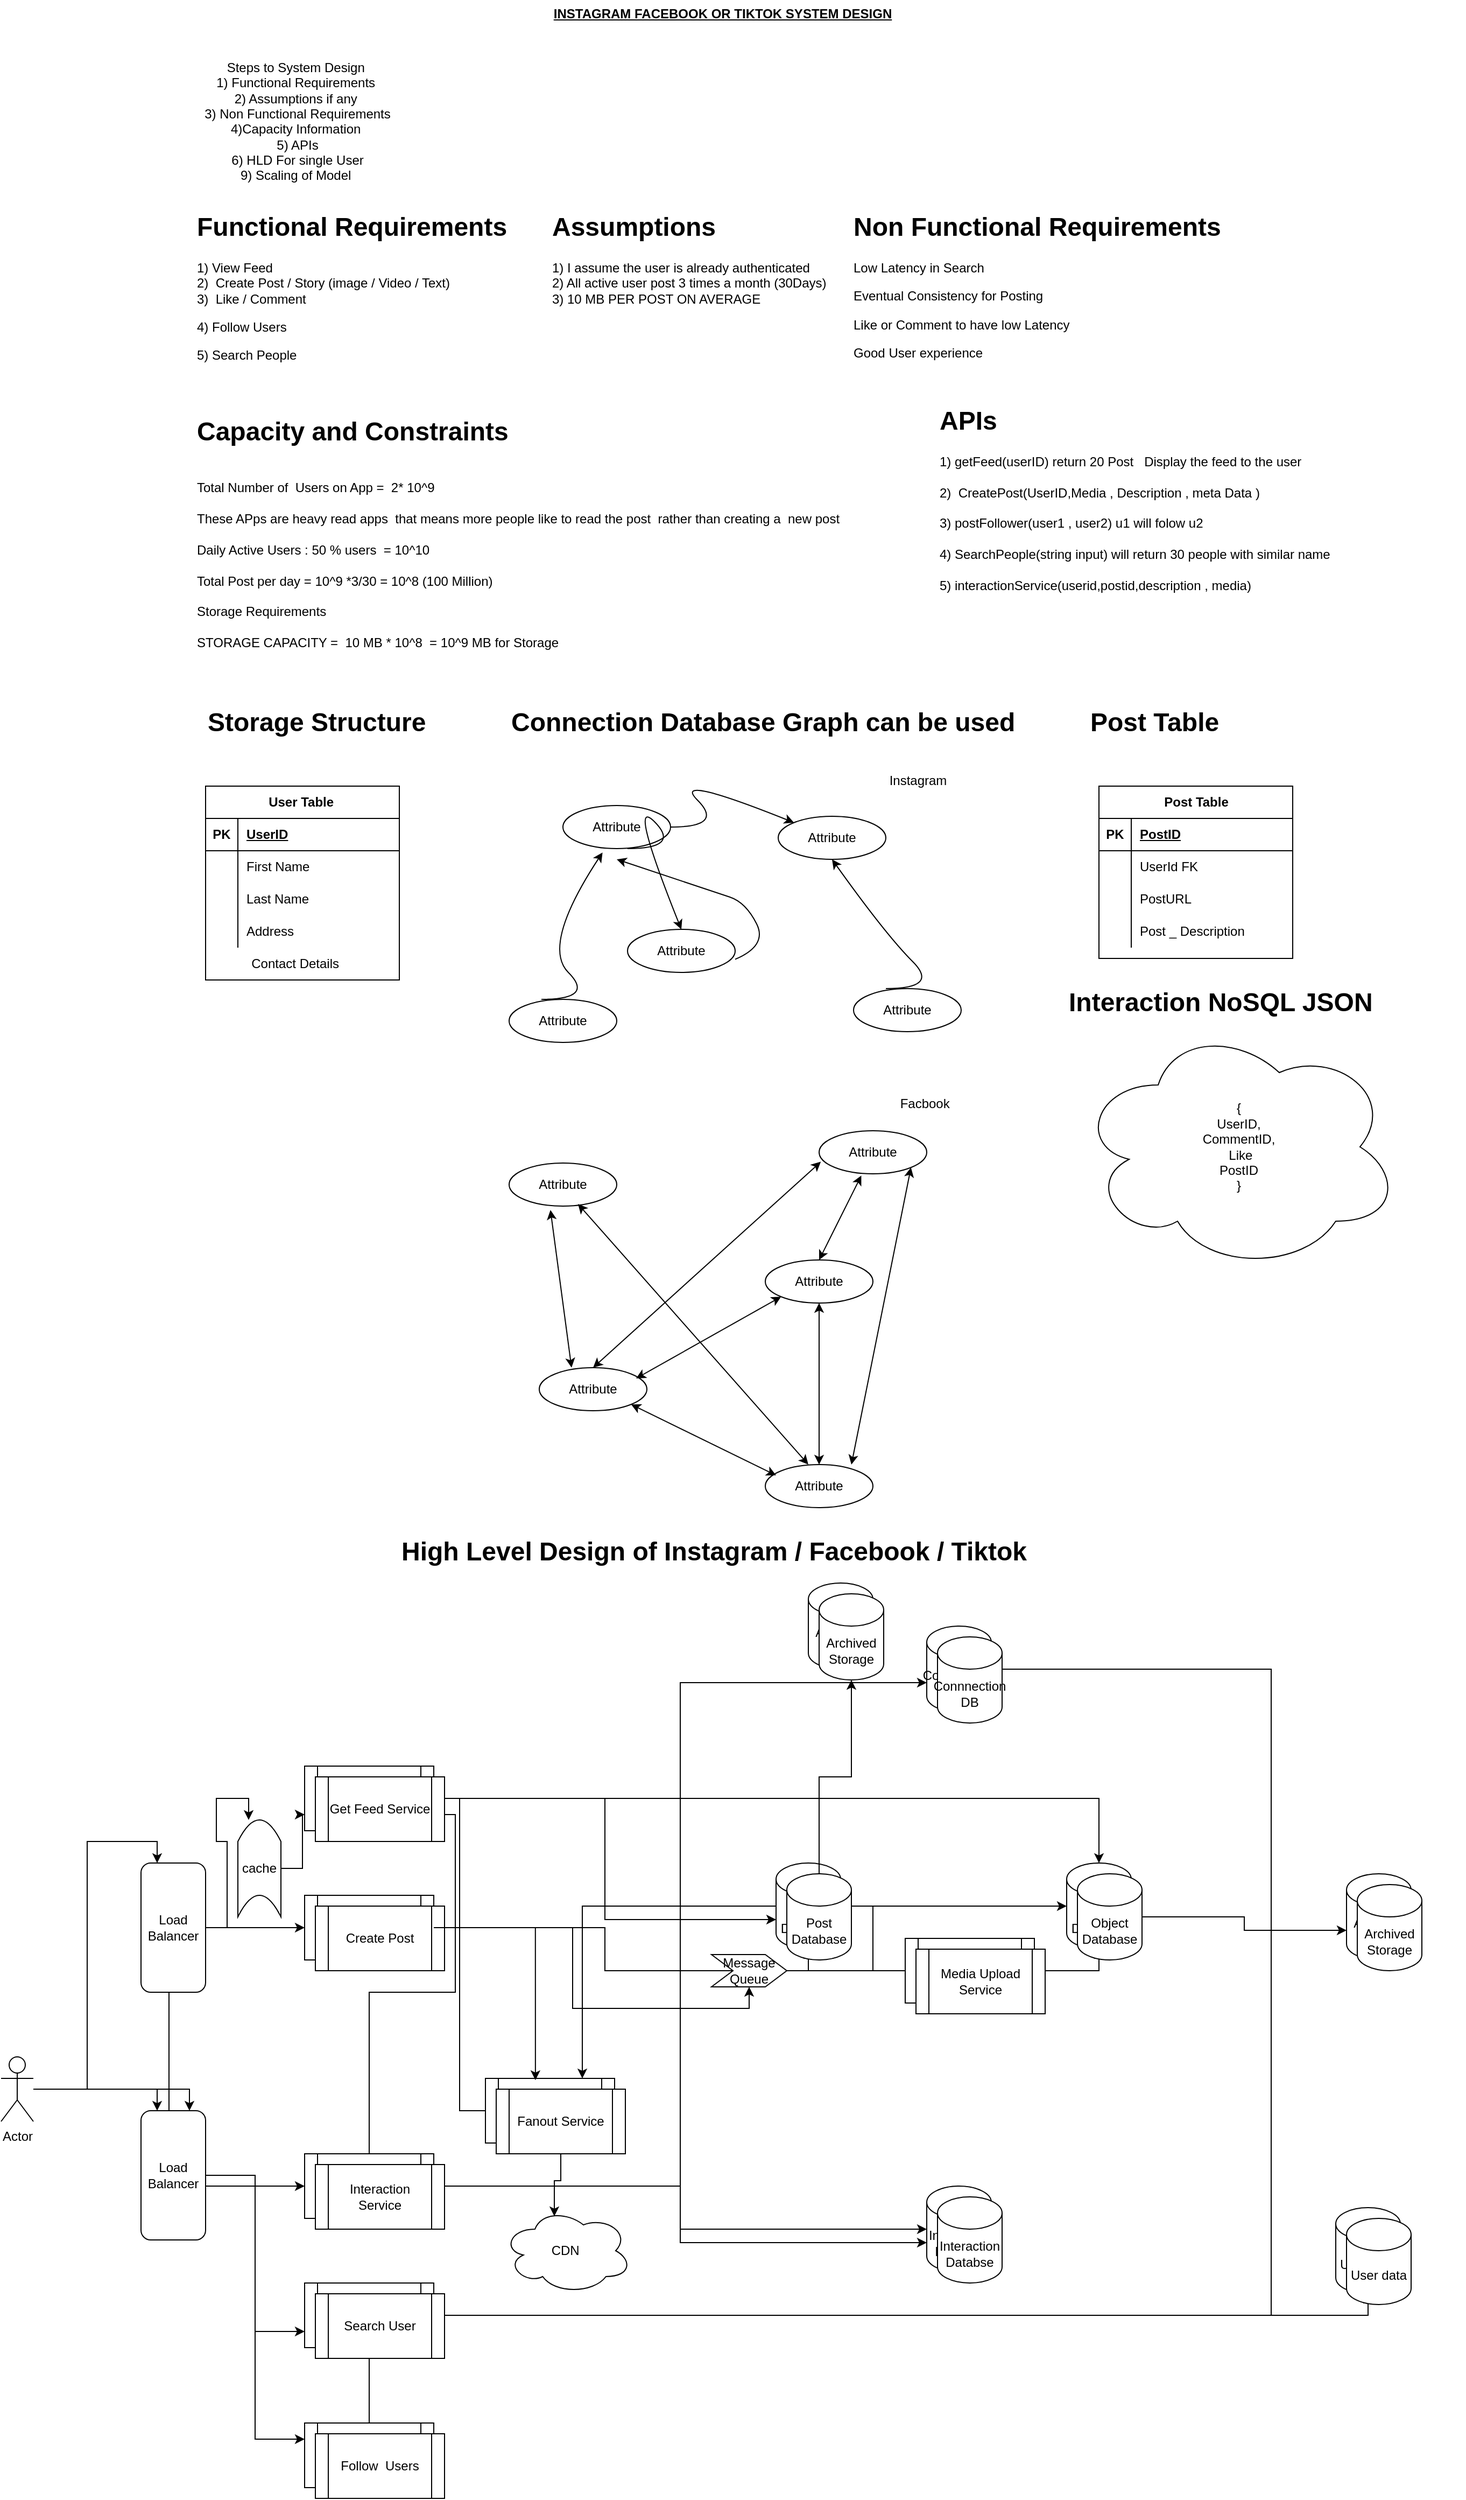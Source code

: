 <mxfile version="26.0.4">
  <diagram name="Page-1" id="GHwjxM07oNjFnH8JTYw-">
    <mxGraphModel dx="1690" dy="621" grid="1" gridSize="10" guides="1" tooltips="1" connect="1" arrows="1" fold="1" page="0" pageScale="1" pageWidth="827" pageHeight="1169" math="0" shadow="0">
      <root>
        <mxCell id="0" />
        <mxCell id="1" parent="0" />
        <mxCell id="ulu9L9T5XsNM_D27yvi4-1" value="&lt;b&gt;&lt;u&gt;INSTAGRAM FACEBOOK OR TIKTOK SYSTEM DESIGN&lt;/u&gt;&lt;/b&gt;&lt;div&gt;&lt;br&gt;&lt;/div&gt;" style="text;html=1;align=center;verticalAlign=middle;resizable=0;points=[];autosize=1;strokeColor=none;fillColor=none;" parent="1" vertex="1">
          <mxGeometry x="110" y="70" width="340" height="40" as="geometry" />
        </mxCell>
        <mxCell id="ulu9L9T5XsNM_D27yvi4-2" value="Steps to System Design&amp;nbsp;&lt;div&gt;1) Functional Requirements&amp;nbsp;&lt;br&gt;2) Assumptions if any&amp;nbsp;&lt;br&gt;3) Non Functional Requirements&lt;br&gt;4)Capacity Information&amp;nbsp;&lt;/div&gt;&lt;div&gt;5) APIs&lt;/div&gt;&lt;div&gt;6) HLD For single User&lt;br&gt;9) Scaling of Model&amp;nbsp;&lt;/div&gt;&lt;div&gt;&lt;br&gt;&lt;/div&gt;" style="text;html=1;align=center;verticalAlign=middle;resizable=0;points=[];autosize=1;strokeColor=none;fillColor=none;" parent="1" vertex="1">
          <mxGeometry x="-210" y="120" width="190" height="140" as="geometry" />
        </mxCell>
        <mxCell id="ulu9L9T5XsNM_D27yvi4-3" value="&lt;h1 style=&quot;margin-top: 0px;&quot;&gt;Functional Requirements&lt;/h1&gt;&lt;p&gt;1) View Feed&amp;nbsp;&lt;br&gt;2)&amp;nbsp; Create Post / Story (image / Video / Text)&lt;br&gt;3)&amp;nbsp; Like / Comment&lt;/p&gt;&lt;p&gt;4) Follow Users&lt;/p&gt;&lt;p&gt;5) Search People&lt;/p&gt;&lt;p&gt;&lt;br&gt;&lt;/p&gt;" style="text;html=1;whiteSpace=wrap;overflow=hidden;rounded=0;" parent="1" vertex="1">
          <mxGeometry x="-210" y="260" width="340" height="150" as="geometry" />
        </mxCell>
        <mxCell id="ulu9L9T5XsNM_D27yvi4-4" value="&lt;h1 style=&quot;margin-top: 0px;&quot;&gt;Assumptions&lt;/h1&gt;&lt;div&gt;1) I assume the user is already authenticated&amp;nbsp;&lt;/div&gt;&lt;div&gt;2) All active user post 3 times a month (30Days)&lt;/div&gt;&lt;div&gt;3) 10 MB PER POST ON AVERAGE&lt;/div&gt;" style="text;html=1;whiteSpace=wrap;overflow=hidden;rounded=0;" parent="1" vertex="1">
          <mxGeometry x="120" y="260" width="320" height="150" as="geometry" />
        </mxCell>
        <mxCell id="ulu9L9T5XsNM_D27yvi4-5" value="&lt;h1 style=&quot;margin-top: 0px;&quot;&gt;Non Functional Requirements&amp;nbsp;&lt;/h1&gt;&lt;p&gt;Low Latency in Search&lt;/p&gt;&lt;p&gt;Eventual Consistency for Posting&amp;nbsp;&lt;/p&gt;&lt;p&gt;Like or Comment to have low Latency&amp;nbsp;&lt;/p&gt;&lt;p&gt;Good User experience&amp;nbsp;&lt;/p&gt;" style="text;html=1;whiteSpace=wrap;overflow=hidden;rounded=0;" parent="1" vertex="1">
          <mxGeometry x="400" y="260" width="360" height="170" as="geometry" />
        </mxCell>
        <mxCell id="ulu9L9T5XsNM_D27yvi4-6" value="&lt;h1 style=&quot;margin-top: 0px;&quot;&gt;Capacity and Constraints&amp;nbsp;&lt;/h1&gt;&lt;div&gt;&lt;br&gt;&lt;/div&gt;&lt;div&gt;Total Number of&amp;nbsp; Users on App =&amp;nbsp; 2* 10^9&amp;nbsp;&lt;/div&gt;&lt;div&gt;&lt;br&gt;&lt;/div&gt;&lt;div&gt;These APps are heavy read apps&amp;nbsp; that means more people like to read the post&amp;nbsp; rather than creating a&amp;nbsp; new post&amp;nbsp;&lt;/div&gt;&lt;div&gt;&lt;br&gt;&lt;/div&gt;&lt;div&gt;Daily Active Users : 50 % users&amp;nbsp; = 10^10&lt;/div&gt;&lt;div&gt;&lt;br&gt;&lt;/div&gt;&lt;div&gt;Total Post per day = 10^9 *3/30 = 10^8 (100 Million)&lt;/div&gt;&lt;div&gt;&lt;br&gt;&lt;/div&gt;&lt;div&gt;Storage Requirements&amp;nbsp;&lt;br&gt;&lt;br&gt;STORAGE CAPACITY =&amp;nbsp; 10 MB * 10^8&amp;nbsp; = 10^9 MB for Storage&amp;nbsp;&lt;/div&gt;&lt;div&gt;&lt;br&gt;&lt;/div&gt;&lt;div&gt;&lt;br&gt;&lt;/div&gt;&lt;div&gt;&lt;br&gt;&lt;/div&gt;&lt;div&gt;&lt;br&gt;&lt;/div&gt;&lt;div&gt;&lt;br&gt;&lt;/div&gt;&lt;div&gt;&lt;br&gt;&lt;/div&gt;&lt;div&gt;&lt;br&gt;&lt;/div&gt;&lt;div&gt;&lt;br&gt;&lt;/div&gt;" style="text;html=1;whiteSpace=wrap;overflow=hidden;rounded=0;" parent="1" vertex="1">
          <mxGeometry x="-210" y="450" width="610" height="240" as="geometry" />
        </mxCell>
        <mxCell id="ulu9L9T5XsNM_D27yvi4-8" value="&lt;h1 style=&quot;margin-top: 0px;&quot;&gt;APIs&lt;/h1&gt;&lt;div&gt;1) getFeed(userID) return 20 Post&amp;nbsp; &amp;nbsp;Display the feed to the user&amp;nbsp;&lt;/div&gt;&lt;div&gt;&lt;br&gt;&lt;/div&gt;&lt;div&gt;2)&amp;nbsp; CreatePost(UserID,Media , Description , meta Data )&lt;/div&gt;&lt;div&gt;&lt;br&gt;&lt;/div&gt;&lt;div&gt;3) postFollower(user1 , user2) u1 will folow u2&amp;nbsp;&lt;/div&gt;&lt;div&gt;&lt;br&gt;&lt;/div&gt;&lt;div&gt;4) SearchPeople(string input) will return 30 people with similar name&amp;nbsp;&lt;/div&gt;&lt;div&gt;&lt;br&gt;&lt;/div&gt;&lt;div&gt;5) interactionService(userid,postid,description , media)&lt;/div&gt;" style="text;html=1;whiteSpace=wrap;overflow=hidden;rounded=0;" parent="1" vertex="1">
          <mxGeometry x="480" y="440" width="370" height="190" as="geometry" />
        </mxCell>
        <mxCell id="ulu9L9T5XsNM_D27yvi4-10" value="&lt;h1 style=&quot;margin-top: 0px;&quot;&gt;&lt;span style=&quot;background-color: transparent; color: light-dark(rgb(0, 0, 0), rgb(255, 255, 255));&quot;&gt;Storage Structure&amp;nbsp;&lt;/span&gt;&lt;/h1&gt;" style="text;html=1;whiteSpace=wrap;overflow=hidden;rounded=0;" parent="1" vertex="1">
          <mxGeometry x="-200" y="720" width="250" height="40" as="geometry" />
        </mxCell>
        <mxCell id="ulu9L9T5XsNM_D27yvi4-24" value="User Table&amp;nbsp;" style="shape=table;startSize=30;container=1;collapsible=1;childLayout=tableLayout;fixedRows=1;rowLines=0;fontStyle=1;align=center;resizeLast=1;html=1;" parent="1" vertex="1">
          <mxGeometry x="-200" y="800" width="180" height="180" as="geometry" />
        </mxCell>
        <mxCell id="ulu9L9T5XsNM_D27yvi4-25" value="" style="shape=tableRow;horizontal=0;startSize=0;swimlaneHead=0;swimlaneBody=0;fillColor=none;collapsible=0;dropTarget=0;points=[[0,0.5],[1,0.5]];portConstraint=eastwest;top=0;left=0;right=0;bottom=1;" parent="ulu9L9T5XsNM_D27yvi4-24" vertex="1">
          <mxGeometry y="30" width="180" height="30" as="geometry" />
        </mxCell>
        <mxCell id="ulu9L9T5XsNM_D27yvi4-26" value="PK" style="shape=partialRectangle;connectable=0;fillColor=none;top=0;left=0;bottom=0;right=0;fontStyle=1;overflow=hidden;whiteSpace=wrap;html=1;" parent="ulu9L9T5XsNM_D27yvi4-25" vertex="1">
          <mxGeometry width="30" height="30" as="geometry">
            <mxRectangle width="30" height="30" as="alternateBounds" />
          </mxGeometry>
        </mxCell>
        <mxCell id="ulu9L9T5XsNM_D27yvi4-27" value="UserID" style="shape=partialRectangle;connectable=0;fillColor=none;top=0;left=0;bottom=0;right=0;align=left;spacingLeft=6;fontStyle=5;overflow=hidden;whiteSpace=wrap;html=1;" parent="ulu9L9T5XsNM_D27yvi4-25" vertex="1">
          <mxGeometry x="30" width="150" height="30" as="geometry">
            <mxRectangle width="150" height="30" as="alternateBounds" />
          </mxGeometry>
        </mxCell>
        <mxCell id="ulu9L9T5XsNM_D27yvi4-28" value="" style="shape=tableRow;horizontal=0;startSize=0;swimlaneHead=0;swimlaneBody=0;fillColor=none;collapsible=0;dropTarget=0;points=[[0,0.5],[1,0.5]];portConstraint=eastwest;top=0;left=0;right=0;bottom=0;" parent="ulu9L9T5XsNM_D27yvi4-24" vertex="1">
          <mxGeometry y="60" width="180" height="30" as="geometry" />
        </mxCell>
        <mxCell id="ulu9L9T5XsNM_D27yvi4-29" value="" style="shape=partialRectangle;connectable=0;fillColor=none;top=0;left=0;bottom=0;right=0;editable=1;overflow=hidden;whiteSpace=wrap;html=1;" parent="ulu9L9T5XsNM_D27yvi4-28" vertex="1">
          <mxGeometry width="30" height="30" as="geometry">
            <mxRectangle width="30" height="30" as="alternateBounds" />
          </mxGeometry>
        </mxCell>
        <mxCell id="ulu9L9T5XsNM_D27yvi4-30" value="First Name&lt;span style=&quot;white-space: pre;&quot;&gt;&#x9;&lt;/span&gt;" style="shape=partialRectangle;connectable=0;fillColor=none;top=0;left=0;bottom=0;right=0;align=left;spacingLeft=6;overflow=hidden;whiteSpace=wrap;html=1;" parent="ulu9L9T5XsNM_D27yvi4-28" vertex="1">
          <mxGeometry x="30" width="150" height="30" as="geometry">
            <mxRectangle width="150" height="30" as="alternateBounds" />
          </mxGeometry>
        </mxCell>
        <mxCell id="ulu9L9T5XsNM_D27yvi4-31" value="" style="shape=tableRow;horizontal=0;startSize=0;swimlaneHead=0;swimlaneBody=0;fillColor=none;collapsible=0;dropTarget=0;points=[[0,0.5],[1,0.5]];portConstraint=eastwest;top=0;left=0;right=0;bottom=0;" parent="ulu9L9T5XsNM_D27yvi4-24" vertex="1">
          <mxGeometry y="90" width="180" height="30" as="geometry" />
        </mxCell>
        <mxCell id="ulu9L9T5XsNM_D27yvi4-32" value="" style="shape=partialRectangle;connectable=0;fillColor=none;top=0;left=0;bottom=0;right=0;editable=1;overflow=hidden;whiteSpace=wrap;html=1;" parent="ulu9L9T5XsNM_D27yvi4-31" vertex="1">
          <mxGeometry width="30" height="30" as="geometry">
            <mxRectangle width="30" height="30" as="alternateBounds" />
          </mxGeometry>
        </mxCell>
        <mxCell id="ulu9L9T5XsNM_D27yvi4-33" value="" style="shape=partialRectangle;connectable=0;fillColor=none;top=0;left=0;bottom=0;right=0;align=left;spacingLeft=6;overflow=hidden;whiteSpace=wrap;html=1;" parent="ulu9L9T5XsNM_D27yvi4-31" vertex="1">
          <mxGeometry x="30" width="150" height="30" as="geometry">
            <mxRectangle width="150" height="30" as="alternateBounds" />
          </mxGeometry>
        </mxCell>
        <mxCell id="ulu9L9T5XsNM_D27yvi4-34" value="" style="shape=tableRow;horizontal=0;startSize=0;swimlaneHead=0;swimlaneBody=0;fillColor=none;collapsible=0;dropTarget=0;points=[[0,0.5],[1,0.5]];portConstraint=eastwest;top=0;left=0;right=0;bottom=0;" parent="ulu9L9T5XsNM_D27yvi4-24" vertex="1">
          <mxGeometry y="120" width="180" height="30" as="geometry" />
        </mxCell>
        <mxCell id="ulu9L9T5XsNM_D27yvi4-35" value="" style="shape=partialRectangle;connectable=0;fillColor=none;top=0;left=0;bottom=0;right=0;editable=1;overflow=hidden;whiteSpace=wrap;html=1;" parent="ulu9L9T5XsNM_D27yvi4-34" vertex="1">
          <mxGeometry width="30" height="30" as="geometry">
            <mxRectangle width="30" height="30" as="alternateBounds" />
          </mxGeometry>
        </mxCell>
        <mxCell id="ulu9L9T5XsNM_D27yvi4-36" value="Address" style="shape=partialRectangle;connectable=0;fillColor=none;top=0;left=0;bottom=0;right=0;align=left;spacingLeft=6;overflow=hidden;whiteSpace=wrap;html=1;" parent="ulu9L9T5XsNM_D27yvi4-34" vertex="1">
          <mxGeometry x="30" width="150" height="30" as="geometry">
            <mxRectangle width="150" height="30" as="alternateBounds" />
          </mxGeometry>
        </mxCell>
        <mxCell id="ulu9L9T5XsNM_D27yvi4-37" value="" style="shape=tableRow;horizontal=0;startSize=0;swimlaneHead=0;swimlaneBody=0;fillColor=none;collapsible=0;dropTarget=0;points=[[0,0.5],[1,0.5]];portConstraint=eastwest;top=0;left=0;right=0;bottom=0;" parent="1" vertex="1">
          <mxGeometry x="-200" y="950" width="180" height="30" as="geometry" />
        </mxCell>
        <mxCell id="ulu9L9T5XsNM_D27yvi4-38" value="Contact Details&amp;nbsp;" style="shape=partialRectangle;connectable=0;fillColor=none;top=0;left=0;bottom=0;right=0;editable=1;overflow=hidden;whiteSpace=wrap;html=1;" parent="ulu9L9T5XsNM_D27yvi4-37" vertex="1">
          <mxGeometry width="170" height="30" as="geometry">
            <mxRectangle width="30" height="30" as="alternateBounds" />
          </mxGeometry>
        </mxCell>
        <mxCell id="ulu9L9T5XsNM_D27yvi4-40" value="" style="shape=tableRow;horizontal=0;startSize=0;swimlaneHead=0;swimlaneBody=0;fillColor=none;collapsible=0;dropTarget=0;points=[[0,0.5],[1,0.5]];portConstraint=eastwest;top=0;left=0;right=0;bottom=0;" parent="1" vertex="1">
          <mxGeometry x="-200" y="890" width="180" height="30" as="geometry" />
        </mxCell>
        <mxCell id="ulu9L9T5XsNM_D27yvi4-41" value="" style="shape=partialRectangle;connectable=0;fillColor=none;top=0;left=0;bottom=0;right=0;editable=1;overflow=hidden;whiteSpace=wrap;html=1;" parent="ulu9L9T5XsNM_D27yvi4-40" vertex="1">
          <mxGeometry width="30" height="30" as="geometry">
            <mxRectangle width="30" height="30" as="alternateBounds" />
          </mxGeometry>
        </mxCell>
        <mxCell id="ulu9L9T5XsNM_D27yvi4-42" value="Last Name" style="shape=partialRectangle;connectable=0;fillColor=none;top=0;left=0;bottom=0;right=0;align=left;spacingLeft=6;overflow=hidden;whiteSpace=wrap;html=1;" parent="ulu9L9T5XsNM_D27yvi4-40" vertex="1">
          <mxGeometry x="30" width="150" height="30" as="geometry">
            <mxRectangle width="150" height="30" as="alternateBounds" />
          </mxGeometry>
        </mxCell>
        <mxCell id="ulu9L9T5XsNM_D27yvi4-56" value="Attribute" style="ellipse;whiteSpace=wrap;html=1;align=center;" parent="1" vertex="1">
          <mxGeometry x="132" y="818" width="100" height="40" as="geometry" />
        </mxCell>
        <mxCell id="ulu9L9T5XsNM_D27yvi4-57" value="Attribute" style="ellipse;whiteSpace=wrap;html=1;align=center;" parent="1" vertex="1">
          <mxGeometry x="192" y="933" width="100" height="40" as="geometry" />
        </mxCell>
        <mxCell id="ulu9L9T5XsNM_D27yvi4-58" value="Attribute" style="ellipse;whiteSpace=wrap;html=1;align=center;" parent="1" vertex="1">
          <mxGeometry x="332" y="828" width="100" height="40" as="geometry" />
        </mxCell>
        <mxCell id="ulu9L9T5XsNM_D27yvi4-59" value="Attribute" style="ellipse;whiteSpace=wrap;html=1;align=center;" parent="1" vertex="1">
          <mxGeometry x="82" y="998" width="100" height="40" as="geometry" />
        </mxCell>
        <mxCell id="ulu9L9T5XsNM_D27yvi4-60" value="Attribute" style="ellipse;whiteSpace=wrap;html=1;align=center;" parent="1" vertex="1">
          <mxGeometry x="402" y="988" width="100" height="40" as="geometry" />
        </mxCell>
        <mxCell id="ulu9L9T5XsNM_D27yvi4-61" value="" style="curved=1;endArrow=classic;html=1;rounded=0;" parent="1" target="ulu9L9T5XsNM_D27yvi4-58" edge="1">
          <mxGeometry width="50" height="50" relative="1" as="geometry">
            <mxPoint x="232" y="838" as="sourcePoint" />
            <mxPoint x="282" y="788" as="targetPoint" />
            <Array as="points">
              <mxPoint x="282" y="838" />
              <mxPoint x="232" y="788" />
            </Array>
          </mxGeometry>
        </mxCell>
        <mxCell id="ulu9L9T5XsNM_D27yvi4-62" value="" style="curved=1;endArrow=classic;html=1;rounded=0;entryX=0.368;entryY=1.09;entryDx=0;entryDy=0;entryPerimeter=0;" parent="1" target="ulu9L9T5XsNM_D27yvi4-56" edge="1">
          <mxGeometry width="50" height="50" relative="1" as="geometry">
            <mxPoint x="112" y="998" as="sourcePoint" />
            <mxPoint x="162" y="948" as="targetPoint" />
            <Array as="points">
              <mxPoint x="162" y="998" />
              <mxPoint x="112" y="948" />
            </Array>
          </mxGeometry>
        </mxCell>
        <mxCell id="ulu9L9T5XsNM_D27yvi4-63" value="" style="curved=1;endArrow=classic;html=1;rounded=0;entryX=0.5;entryY=0;entryDx=0;entryDy=0;" parent="1" target="ulu9L9T5XsNM_D27yvi4-57" edge="1">
          <mxGeometry width="50" height="50" relative="1" as="geometry">
            <mxPoint x="192" y="858" as="sourcePoint" />
            <mxPoint x="242" y="808" as="targetPoint" />
            <Array as="points">
              <mxPoint x="242" y="858" />
              <mxPoint x="192" y="808" />
            </Array>
          </mxGeometry>
        </mxCell>
        <mxCell id="ulu9L9T5XsNM_D27yvi4-64" value="" style="curved=1;endArrow=classic;html=1;rounded=0;exitX=1;exitY=0.695;exitDx=0;exitDy=0;exitPerimeter=0;" parent="1" source="ulu9L9T5XsNM_D27yvi4-57" edge="1">
          <mxGeometry width="50" height="50" relative="1" as="geometry">
            <mxPoint x="272" y="948" as="sourcePoint" />
            <mxPoint x="182" y="868" as="targetPoint" />
            <Array as="points">
              <mxPoint x="322" y="948" />
              <mxPoint x="302" y="908" />
              <mxPoint x="272" y="898" />
            </Array>
          </mxGeometry>
        </mxCell>
        <mxCell id="ulu9L9T5XsNM_D27yvi4-65" value="" style="curved=1;endArrow=classic;html=1;rounded=0;entryX=0.5;entryY=1;entryDx=0;entryDy=0;" parent="1" target="ulu9L9T5XsNM_D27yvi4-58" edge="1">
          <mxGeometry width="50" height="50" relative="1" as="geometry">
            <mxPoint x="432" y="988" as="sourcePoint" />
            <mxPoint x="482" y="938" as="targetPoint" />
            <Array as="points">
              <mxPoint x="482" y="988" />
              <mxPoint x="432" y="938" />
            </Array>
          </mxGeometry>
        </mxCell>
        <mxCell id="ulu9L9T5XsNM_D27yvi4-66" value="&lt;h1 style=&quot;margin-top: 0px;&quot;&gt;&lt;span style=&quot;background-color: transparent; color: light-dark(rgb(0, 0, 0), rgb(255, 255, 255));&quot;&gt;Connection Database Graph can be used&amp;nbsp;&lt;/span&gt;&lt;/h1&gt;" style="text;html=1;whiteSpace=wrap;overflow=hidden;rounded=0;" parent="1" vertex="1">
          <mxGeometry x="82" y="720" width="488" height="40" as="geometry" />
        </mxCell>
        <mxCell id="ulu9L9T5XsNM_D27yvi4-67" value="Attribute" style="ellipse;whiteSpace=wrap;html=1;align=center;" parent="1" vertex="1">
          <mxGeometry x="82" y="1150" width="100" height="40" as="geometry" />
        </mxCell>
        <mxCell id="ulu9L9T5XsNM_D27yvi4-68" value="Attribute" style="ellipse;whiteSpace=wrap;html=1;align=center;" parent="1" vertex="1">
          <mxGeometry x="370" y="1120" width="100" height="40" as="geometry" />
        </mxCell>
        <mxCell id="ulu9L9T5XsNM_D27yvi4-69" value="Attribute" style="ellipse;whiteSpace=wrap;html=1;align=center;" parent="1" vertex="1">
          <mxGeometry x="110" y="1340" width="100" height="40" as="geometry" />
        </mxCell>
        <mxCell id="ulu9L9T5XsNM_D27yvi4-70" value="Attribute" style="ellipse;whiteSpace=wrap;html=1;align=center;" parent="1" vertex="1">
          <mxGeometry x="320" y="1240" width="100" height="40" as="geometry" />
        </mxCell>
        <mxCell id="ulu9L9T5XsNM_D27yvi4-71" value="Attribute" style="ellipse;whiteSpace=wrap;html=1;align=center;" parent="1" vertex="1">
          <mxGeometry x="320" y="1430" width="100" height="40" as="geometry" />
        </mxCell>
        <mxCell id="ulu9L9T5XsNM_D27yvi4-72" value="" style="endArrow=classic;startArrow=classic;html=1;rounded=0;entryX=0.392;entryY=1.04;entryDx=0;entryDy=0;entryPerimeter=0;" parent="1" target="ulu9L9T5XsNM_D27yvi4-68" edge="1">
          <mxGeometry width="50" height="50" relative="1" as="geometry">
            <mxPoint x="370" y="1240" as="sourcePoint" />
            <mxPoint x="420" y="1190" as="targetPoint" />
          </mxGeometry>
        </mxCell>
        <mxCell id="ulu9L9T5XsNM_D27yvi4-73" value="" style="endArrow=classic;startArrow=classic;html=1;rounded=0;entryX=0.384;entryY=1.09;entryDx=0;entryDy=0;entryPerimeter=0;" parent="1" target="ulu9L9T5XsNM_D27yvi4-67" edge="1">
          <mxGeometry width="50" height="50" relative="1" as="geometry">
            <mxPoint x="140" y="1340" as="sourcePoint" />
            <mxPoint x="190" y="1300" as="targetPoint" />
          </mxGeometry>
        </mxCell>
        <mxCell id="ulu9L9T5XsNM_D27yvi4-74" value="" style="endArrow=classic;startArrow=classic;html=1;rounded=0;entryX=0;entryY=1;entryDx=0;entryDy=0;" parent="1" target="ulu9L9T5XsNM_D27yvi4-70" edge="1">
          <mxGeometry width="50" height="50" relative="1" as="geometry">
            <mxPoint x="200" y="1350" as="sourcePoint" />
            <mxPoint x="250" y="1300" as="targetPoint" />
          </mxGeometry>
        </mxCell>
        <mxCell id="ulu9L9T5XsNM_D27yvi4-75" value="" style="endArrow=classic;startArrow=classic;html=1;rounded=0;entryX=1;entryY=1;entryDx=0;entryDy=0;" parent="1" target="ulu9L9T5XsNM_D27yvi4-69" edge="1">
          <mxGeometry width="50" height="50" relative="1" as="geometry">
            <mxPoint x="330" y="1440" as="sourcePoint" />
            <mxPoint x="380" y="1390" as="targetPoint" />
          </mxGeometry>
        </mxCell>
        <mxCell id="ulu9L9T5XsNM_D27yvi4-76" value="" style="endArrow=classic;startArrow=classic;html=1;rounded=0;entryX=0.64;entryY=0.95;entryDx=0;entryDy=0;entryPerimeter=0;" parent="1" target="ulu9L9T5XsNM_D27yvi4-67" edge="1">
          <mxGeometry width="50" height="50" relative="1" as="geometry">
            <mxPoint x="360" y="1430" as="sourcePoint" />
            <mxPoint x="410" y="1380" as="targetPoint" />
          </mxGeometry>
        </mxCell>
        <mxCell id="ulu9L9T5XsNM_D27yvi4-77" value="" style="endArrow=classic;startArrow=classic;html=1;rounded=0;entryX=0.5;entryY=1;entryDx=0;entryDy=0;" parent="1" target="ulu9L9T5XsNM_D27yvi4-70" edge="1">
          <mxGeometry width="50" height="50" relative="1" as="geometry">
            <mxPoint x="370" y="1430" as="sourcePoint" />
            <mxPoint x="420" y="1380" as="targetPoint" />
          </mxGeometry>
        </mxCell>
        <mxCell id="ulu9L9T5XsNM_D27yvi4-78" value="" style="endArrow=classic;startArrow=classic;html=1;rounded=0;entryX=0.016;entryY=0.72;entryDx=0;entryDy=0;entryPerimeter=0;" parent="1" target="ulu9L9T5XsNM_D27yvi4-68" edge="1">
          <mxGeometry width="50" height="50" relative="1" as="geometry">
            <mxPoint x="160" y="1340" as="sourcePoint" />
            <mxPoint x="210" y="1290" as="targetPoint" />
          </mxGeometry>
        </mxCell>
        <mxCell id="ulu9L9T5XsNM_D27yvi4-79" value="" style="endArrow=classic;startArrow=classic;html=1;rounded=0;entryX=1;entryY=1;entryDx=0;entryDy=0;" parent="1" target="ulu9L9T5XsNM_D27yvi4-68" edge="1">
          <mxGeometry width="50" height="50" relative="1" as="geometry">
            <mxPoint x="400" y="1430" as="sourcePoint" />
            <mxPoint x="450" y="1380" as="targetPoint" />
          </mxGeometry>
        </mxCell>
        <mxCell id="ulu9L9T5XsNM_D27yvi4-80" value="Instagram" style="text;html=1;align=center;verticalAlign=middle;whiteSpace=wrap;rounded=0;" parent="1" vertex="1">
          <mxGeometry x="432" y="780" width="60" height="30" as="geometry" />
        </mxCell>
        <mxCell id="ulu9L9T5XsNM_D27yvi4-81" value="Facbook&amp;nbsp;" style="text;html=1;align=center;verticalAlign=middle;whiteSpace=wrap;rounded=0;" parent="1" vertex="1">
          <mxGeometry x="440" y="1080" width="60" height="30" as="geometry" />
        </mxCell>
        <mxCell id="ulu9L9T5XsNM_D27yvi4-82" value="Post Table" style="shape=table;startSize=30;container=1;collapsible=1;childLayout=tableLayout;fixedRows=1;rowLines=0;fontStyle=1;align=center;resizeLast=1;html=1;" parent="1" vertex="1">
          <mxGeometry x="630" y="800" width="180" height="160" as="geometry" />
        </mxCell>
        <mxCell id="ulu9L9T5XsNM_D27yvi4-83" value="" style="shape=tableRow;horizontal=0;startSize=0;swimlaneHead=0;swimlaneBody=0;fillColor=none;collapsible=0;dropTarget=0;points=[[0,0.5],[1,0.5]];portConstraint=eastwest;top=0;left=0;right=0;bottom=1;" parent="ulu9L9T5XsNM_D27yvi4-82" vertex="1">
          <mxGeometry y="30" width="180" height="30" as="geometry" />
        </mxCell>
        <mxCell id="ulu9L9T5XsNM_D27yvi4-84" value="PK" style="shape=partialRectangle;connectable=0;fillColor=none;top=0;left=0;bottom=0;right=0;fontStyle=1;overflow=hidden;whiteSpace=wrap;html=1;" parent="ulu9L9T5XsNM_D27yvi4-83" vertex="1">
          <mxGeometry width="30" height="30" as="geometry">
            <mxRectangle width="30" height="30" as="alternateBounds" />
          </mxGeometry>
        </mxCell>
        <mxCell id="ulu9L9T5XsNM_D27yvi4-85" value="PostID" style="shape=partialRectangle;connectable=0;fillColor=none;top=0;left=0;bottom=0;right=0;align=left;spacingLeft=6;fontStyle=5;overflow=hidden;whiteSpace=wrap;html=1;" parent="ulu9L9T5XsNM_D27yvi4-83" vertex="1">
          <mxGeometry x="30" width="150" height="30" as="geometry">
            <mxRectangle width="150" height="30" as="alternateBounds" />
          </mxGeometry>
        </mxCell>
        <mxCell id="ulu9L9T5XsNM_D27yvi4-86" value="" style="shape=tableRow;horizontal=0;startSize=0;swimlaneHead=0;swimlaneBody=0;fillColor=none;collapsible=0;dropTarget=0;points=[[0,0.5],[1,0.5]];portConstraint=eastwest;top=0;left=0;right=0;bottom=0;" parent="ulu9L9T5XsNM_D27yvi4-82" vertex="1">
          <mxGeometry y="60" width="180" height="30" as="geometry" />
        </mxCell>
        <mxCell id="ulu9L9T5XsNM_D27yvi4-87" value="" style="shape=partialRectangle;connectable=0;fillColor=none;top=0;left=0;bottom=0;right=0;editable=1;overflow=hidden;whiteSpace=wrap;html=1;" parent="ulu9L9T5XsNM_D27yvi4-86" vertex="1">
          <mxGeometry width="30" height="30" as="geometry">
            <mxRectangle width="30" height="30" as="alternateBounds" />
          </mxGeometry>
        </mxCell>
        <mxCell id="ulu9L9T5XsNM_D27yvi4-88" value="UserId FK" style="shape=partialRectangle;connectable=0;fillColor=none;top=0;left=0;bottom=0;right=0;align=left;spacingLeft=6;overflow=hidden;whiteSpace=wrap;html=1;" parent="ulu9L9T5XsNM_D27yvi4-86" vertex="1">
          <mxGeometry x="30" width="150" height="30" as="geometry">
            <mxRectangle width="150" height="30" as="alternateBounds" />
          </mxGeometry>
        </mxCell>
        <mxCell id="ulu9L9T5XsNM_D27yvi4-89" value="" style="shape=tableRow;horizontal=0;startSize=0;swimlaneHead=0;swimlaneBody=0;fillColor=none;collapsible=0;dropTarget=0;points=[[0,0.5],[1,0.5]];portConstraint=eastwest;top=0;left=0;right=0;bottom=0;" parent="ulu9L9T5XsNM_D27yvi4-82" vertex="1">
          <mxGeometry y="90" width="180" height="30" as="geometry" />
        </mxCell>
        <mxCell id="ulu9L9T5XsNM_D27yvi4-90" value="" style="shape=partialRectangle;connectable=0;fillColor=none;top=0;left=0;bottom=0;right=0;editable=1;overflow=hidden;whiteSpace=wrap;html=1;" parent="ulu9L9T5XsNM_D27yvi4-89" vertex="1">
          <mxGeometry width="30" height="30" as="geometry">
            <mxRectangle width="30" height="30" as="alternateBounds" />
          </mxGeometry>
        </mxCell>
        <mxCell id="ulu9L9T5XsNM_D27yvi4-91" value="PostURL" style="shape=partialRectangle;connectable=0;fillColor=none;top=0;left=0;bottom=0;right=0;align=left;spacingLeft=6;overflow=hidden;whiteSpace=wrap;html=1;" parent="ulu9L9T5XsNM_D27yvi4-89" vertex="1">
          <mxGeometry x="30" width="150" height="30" as="geometry">
            <mxRectangle width="150" height="30" as="alternateBounds" />
          </mxGeometry>
        </mxCell>
        <mxCell id="ulu9L9T5XsNM_D27yvi4-92" value="" style="shape=tableRow;horizontal=0;startSize=0;swimlaneHead=0;swimlaneBody=0;fillColor=none;collapsible=0;dropTarget=0;points=[[0,0.5],[1,0.5]];portConstraint=eastwest;top=0;left=0;right=0;bottom=0;" parent="ulu9L9T5XsNM_D27yvi4-82" vertex="1">
          <mxGeometry y="120" width="180" height="30" as="geometry" />
        </mxCell>
        <mxCell id="ulu9L9T5XsNM_D27yvi4-93" value="" style="shape=partialRectangle;connectable=0;fillColor=none;top=0;left=0;bottom=0;right=0;editable=1;overflow=hidden;whiteSpace=wrap;html=1;" parent="ulu9L9T5XsNM_D27yvi4-92" vertex="1">
          <mxGeometry width="30" height="30" as="geometry">
            <mxRectangle width="30" height="30" as="alternateBounds" />
          </mxGeometry>
        </mxCell>
        <mxCell id="ulu9L9T5XsNM_D27yvi4-94" value="Post _ Description&amp;nbsp;" style="shape=partialRectangle;connectable=0;fillColor=none;top=0;left=0;bottom=0;right=0;align=left;spacingLeft=6;overflow=hidden;whiteSpace=wrap;html=1;" parent="ulu9L9T5XsNM_D27yvi4-92" vertex="1">
          <mxGeometry x="30" width="150" height="30" as="geometry">
            <mxRectangle width="150" height="30" as="alternateBounds" />
          </mxGeometry>
        </mxCell>
        <mxCell id="ulu9L9T5XsNM_D27yvi4-96" value="&lt;h1 style=&quot;margin-top: 0px;&quot;&gt;Post Table&amp;nbsp;&lt;/h1&gt;" style="text;html=1;whiteSpace=wrap;overflow=hidden;rounded=0;" parent="1" vertex="1">
          <mxGeometry x="620" y="720" width="350" height="40" as="geometry" />
        </mxCell>
        <mxCell id="ulu9L9T5XsNM_D27yvi4-100" value="&lt;h1 style=&quot;margin-top: 0px;&quot;&gt;Interaction NoSQL JSON&lt;/h1&gt;" style="text;html=1;whiteSpace=wrap;overflow=hidden;rounded=0;" parent="1" vertex="1">
          <mxGeometry x="600" y="980" width="350" height="40" as="geometry" />
        </mxCell>
        <mxCell id="ulu9L9T5XsNM_D27yvi4-101" value="{&lt;div&gt;UserID,&lt;/div&gt;&lt;div&gt;CommentID,&lt;/div&gt;&lt;div&gt;&lt;span style=&quot;background-color: transparent; color: light-dark(rgb(0, 0, 0), rgb(255, 255, 255));&quot;&gt;&amp;nbsp;Like&lt;/span&gt;&lt;/div&gt;&lt;div&gt;PostID&lt;br&gt;&lt;div&gt;}&lt;/div&gt;&lt;/div&gt;" style="ellipse;shape=cloud;whiteSpace=wrap;html=1;" parent="1" vertex="1">
          <mxGeometry x="610" y="1020" width="300" height="230" as="geometry" />
        </mxCell>
        <mxCell id="ulu9L9T5XsNM_D27yvi4-103" value="&lt;h1 style=&quot;margin-top: 0px;&quot;&gt;High Level Design of Instagram / Facebook / Tiktok&amp;nbsp;&lt;/h1&gt;" style="text;html=1;whiteSpace=wrap;overflow=hidden;rounded=0;" parent="1" vertex="1">
          <mxGeometry x="-20" y="1490" width="620" height="50" as="geometry" />
        </mxCell>
        <mxCell id="ulu9L9T5XsNM_D27yvi4-112" style="edgeStyle=orthogonalEdgeStyle;rounded=0;orthogonalLoop=1;jettySize=auto;html=1;entryX=0;entryY=0.75;entryDx=0;entryDy=0;" parent="1" source="ulu9L9T5XsNM_D27yvi4-172" target="ulu9L9T5XsNM_D27yvi4-111" edge="1">
          <mxGeometry relative="1" as="geometry" />
        </mxCell>
        <mxCell id="ulu9L9T5XsNM_D27yvi4-120" style="edgeStyle=orthogonalEdgeStyle;rounded=0;orthogonalLoop=1;jettySize=auto;html=1;entryX=0;entryY=0.5;entryDx=0;entryDy=0;" parent="1" source="ulu9L9T5XsNM_D27yvi4-110" target="ulu9L9T5XsNM_D27yvi4-119" edge="1">
          <mxGeometry relative="1" as="geometry" />
        </mxCell>
        <mxCell id="ulu9L9T5XsNM_D27yvi4-140" style="edgeStyle=orthogonalEdgeStyle;rounded=0;orthogonalLoop=1;jettySize=auto;html=1;entryX=0;entryY=0.5;entryDx=0;entryDy=0;" parent="1" source="ulu9L9T5XsNM_D27yvi4-110" target="ulu9L9T5XsNM_D27yvi4-135" edge="1">
          <mxGeometry relative="1" as="geometry" />
        </mxCell>
        <mxCell id="ulu9L9T5XsNM_D27yvi4-142" style="edgeStyle=orthogonalEdgeStyle;rounded=0;orthogonalLoop=1;jettySize=auto;html=1;entryX=0;entryY=0.75;entryDx=0;entryDy=0;" parent="1" source="ulu9L9T5XsNM_D27yvi4-169" target="ulu9L9T5XsNM_D27yvi4-141" edge="1">
          <mxGeometry relative="1" as="geometry" />
        </mxCell>
        <mxCell id="ulu9L9T5XsNM_D27yvi4-149" style="edgeStyle=orthogonalEdgeStyle;rounded=0;orthogonalLoop=1;jettySize=auto;html=1;entryX=0;entryY=0.25;entryDx=0;entryDy=0;" parent="1" source="ulu9L9T5XsNM_D27yvi4-169" target="ulu9L9T5XsNM_D27yvi4-147" edge="1">
          <mxGeometry relative="1" as="geometry" />
        </mxCell>
        <mxCell id="ulu9L9T5XsNM_D27yvi4-110" value="Actor" style="shape=umlActor;verticalLabelPosition=bottom;verticalAlign=top;html=1;outlineConnect=0;" parent="1" vertex="1">
          <mxGeometry x="-390" y="1980" width="30" height="60" as="geometry" />
        </mxCell>
        <mxCell id="ulu9L9T5XsNM_D27yvi4-111" value="Get Feed Service" style="shape=process;whiteSpace=wrap;html=1;backgroundOutline=1;" parent="1" vertex="1">
          <mxGeometry x="-108" y="1710" width="120" height="60" as="geometry" />
        </mxCell>
        <mxCell id="ulu9L9T5XsNM_D27yvi4-113" value="Connnection DB" style="shape=cylinder3;whiteSpace=wrap;html=1;boundedLbl=1;backgroundOutline=1;size=15;" parent="1" vertex="1">
          <mxGeometry x="470" y="1580" width="60" height="80" as="geometry" />
        </mxCell>
        <mxCell id="ulu9L9T5XsNM_D27yvi4-132" style="edgeStyle=orthogonalEdgeStyle;rounded=0;orthogonalLoop=1;jettySize=auto;html=1;entryX=0.75;entryY=0;entryDx=0;entryDy=0;" parent="1" source="ulu9L9T5XsNM_D27yvi4-114" target="ulu9L9T5XsNM_D27yvi4-131" edge="1">
          <mxGeometry relative="1" as="geometry" />
        </mxCell>
        <mxCell id="ulu9L9T5XsNM_D27yvi4-114" value="Post Database" style="shape=cylinder3;whiteSpace=wrap;html=1;boundedLbl=1;backgroundOutline=1;size=15;" parent="1" vertex="1">
          <mxGeometry x="330" y="1800" width="60" height="80" as="geometry" />
        </mxCell>
        <mxCell id="ulu9L9T5XsNM_D27yvi4-115" style="edgeStyle=orthogonalEdgeStyle;rounded=0;orthogonalLoop=1;jettySize=auto;html=1;entryX=0;entryY=0;entryDx=0;entryDy=52.5;entryPerimeter=0;" parent="1" source="ulu9L9T5XsNM_D27yvi4-111" target="ulu9L9T5XsNM_D27yvi4-114" edge="1">
          <mxGeometry relative="1" as="geometry" />
        </mxCell>
        <mxCell id="ulu9L9T5XsNM_D27yvi4-116" style="edgeStyle=orthogonalEdgeStyle;rounded=0;orthogonalLoop=1;jettySize=auto;html=1;entryX=0;entryY=0;entryDx=0;entryDy=52.5;entryPerimeter=0;" parent="1" source="ulu9L9T5XsNM_D27yvi4-111" target="ulu9L9T5XsNM_D27yvi4-113" edge="1">
          <mxGeometry relative="1" as="geometry" />
        </mxCell>
        <mxCell id="ulu9L9T5XsNM_D27yvi4-117" value="Object Database" style="shape=cylinder3;whiteSpace=wrap;html=1;boundedLbl=1;backgroundOutline=1;size=15;" parent="1" vertex="1">
          <mxGeometry x="600" y="1800" width="60" height="80" as="geometry" />
        </mxCell>
        <mxCell id="ulu9L9T5XsNM_D27yvi4-118" style="edgeStyle=orthogonalEdgeStyle;rounded=0;orthogonalLoop=1;jettySize=auto;html=1;entryX=0;entryY=0.5;entryDx=0;entryDy=0;entryPerimeter=0;" parent="1" source="ulu9L9T5XsNM_D27yvi4-114" target="ulu9L9T5XsNM_D27yvi4-117" edge="1">
          <mxGeometry relative="1" as="geometry" />
        </mxCell>
        <mxCell id="ulu9L9T5XsNM_D27yvi4-119" value="Create Post" style="shape=process;whiteSpace=wrap;html=1;backgroundOutline=1;" parent="1" vertex="1">
          <mxGeometry x="-108" y="1830" width="120" height="60" as="geometry" />
        </mxCell>
        <mxCell id="ulu9L9T5XsNM_D27yvi4-121" style="edgeStyle=orthogonalEdgeStyle;rounded=0;orthogonalLoop=1;jettySize=auto;html=1;entryX=0.5;entryY=0;entryDx=0;entryDy=0;entryPerimeter=0;" parent="1" source="ulu9L9T5XsNM_D27yvi4-111" target="ulu9L9T5XsNM_D27yvi4-117" edge="1">
          <mxGeometry relative="1" as="geometry" />
        </mxCell>
        <mxCell id="ulu9L9T5XsNM_D27yvi4-122" value="Interaction Databse" style="shape=cylinder3;whiteSpace=wrap;html=1;boundedLbl=1;backgroundOutline=1;size=15;" parent="1" vertex="1">
          <mxGeometry x="470" y="2100" width="60" height="80" as="geometry" />
        </mxCell>
        <mxCell id="ulu9L9T5XsNM_D27yvi4-123" style="edgeStyle=orthogonalEdgeStyle;rounded=0;orthogonalLoop=1;jettySize=auto;html=1;entryX=0;entryY=0;entryDx=0;entryDy=52.5;entryPerimeter=0;" parent="1" source="ulu9L9T5XsNM_D27yvi4-111" target="ulu9L9T5XsNM_D27yvi4-122" edge="1">
          <mxGeometry relative="1" as="geometry" />
        </mxCell>
        <mxCell id="ulu9L9T5XsNM_D27yvi4-124" style="edgeStyle=orthogonalEdgeStyle;rounded=0;orthogonalLoop=1;jettySize=auto;html=1;entryX=0.5;entryY=1;entryDx=0;entryDy=0;entryPerimeter=0;" parent="1" source="ulu9L9T5XsNM_D27yvi4-119" target="ulu9L9T5XsNM_D27yvi4-114" edge="1">
          <mxGeometry relative="1" as="geometry" />
        </mxCell>
        <mxCell id="ulu9L9T5XsNM_D27yvi4-125" style="edgeStyle=orthogonalEdgeStyle;rounded=0;orthogonalLoop=1;jettySize=auto;html=1;entryX=0.5;entryY=1;entryDx=0;entryDy=0;entryPerimeter=0;" parent="1" source="ulu9L9T5XsNM_D27yvi4-174" target="ulu9L9T5XsNM_D27yvi4-117" edge="1">
          <mxGeometry relative="1" as="geometry" />
        </mxCell>
        <mxCell id="ulu9L9T5XsNM_D27yvi4-126" value="Media Upload Service" style="shape=process;whiteSpace=wrap;html=1;backgroundOutline=1;" parent="1" vertex="1">
          <mxGeometry x="450" y="1870" width="120" height="60" as="geometry" />
        </mxCell>
        <mxCell id="ulu9L9T5XsNM_D27yvi4-130" style="edgeStyle=orthogonalEdgeStyle;rounded=0;orthogonalLoop=1;jettySize=auto;html=1;entryX=1;entryY=0.5;entryDx=0;entryDy=0;entryPerimeter=0;" parent="1" source="ulu9L9T5XsNM_D27yvi4-126" target="ulu9L9T5XsNM_D27yvi4-114" edge="1">
          <mxGeometry relative="1" as="geometry" />
        </mxCell>
        <mxCell id="ulu9L9T5XsNM_D27yvi4-133" style="edgeStyle=orthogonalEdgeStyle;rounded=0;orthogonalLoop=1;jettySize=auto;html=1;entryX=1;entryY=0.5;entryDx=0;entryDy=0;" parent="1" source="ulu9L9T5XsNM_D27yvi4-131" target="ulu9L9T5XsNM_D27yvi4-111" edge="1">
          <mxGeometry relative="1" as="geometry" />
        </mxCell>
        <mxCell id="ulu9L9T5XsNM_D27yvi4-131" value="Fanout Service" style="shape=process;whiteSpace=wrap;html=1;backgroundOutline=1;" parent="1" vertex="1">
          <mxGeometry x="60" y="2000" width="120" height="60" as="geometry" />
        </mxCell>
        <mxCell id="ulu9L9T5XsNM_D27yvi4-134" style="edgeStyle=orthogonalEdgeStyle;rounded=0;orthogonalLoop=1;jettySize=auto;html=1;entryX=0.387;entryY=0.027;entryDx=0;entryDy=0;entryPerimeter=0;" parent="1" source="ulu9L9T5XsNM_D27yvi4-119" target="ulu9L9T5XsNM_D27yvi4-131" edge="1">
          <mxGeometry relative="1" as="geometry" />
        </mxCell>
        <mxCell id="ulu9L9T5XsNM_D27yvi4-137" style="edgeStyle=orthogonalEdgeStyle;rounded=0;orthogonalLoop=1;jettySize=auto;html=1;entryX=1;entryY=0.75;entryDx=0;entryDy=0;" parent="1" source="ulu9L9T5XsNM_D27yvi4-135" target="ulu9L9T5XsNM_D27yvi4-111" edge="1">
          <mxGeometry relative="1" as="geometry">
            <mxPoint x="50" y="1890" as="targetPoint" />
          </mxGeometry>
        </mxCell>
        <mxCell id="ulu9L9T5XsNM_D27yvi4-135" value="Interaction Service" style="shape=process;whiteSpace=wrap;html=1;backgroundOutline=1;" parent="1" vertex="1">
          <mxGeometry x="-108" y="2070" width="120" height="60" as="geometry" />
        </mxCell>
        <mxCell id="ulu9L9T5XsNM_D27yvi4-138" style="edgeStyle=orthogonalEdgeStyle;rounded=0;orthogonalLoop=1;jettySize=auto;html=1;entryX=0;entryY=0.5;entryDx=0;entryDy=0;entryPerimeter=0;" parent="1" source="ulu9L9T5XsNM_D27yvi4-135" target="ulu9L9T5XsNM_D27yvi4-122" edge="1">
          <mxGeometry relative="1" as="geometry" />
        </mxCell>
        <mxCell id="ulu9L9T5XsNM_D27yvi4-141" value="Search User" style="shape=process;whiteSpace=wrap;html=1;backgroundOutline=1;" parent="1" vertex="1">
          <mxGeometry x="-108" y="2190" width="120" height="60" as="geometry" />
        </mxCell>
        <mxCell id="ulu9L9T5XsNM_D27yvi4-143" style="edgeStyle=orthogonalEdgeStyle;rounded=0;orthogonalLoop=1;jettySize=auto;html=1;entryX=1;entryY=0.5;entryDx=0;entryDy=0;entryPerimeter=0;" parent="1" source="ulu9L9T5XsNM_D27yvi4-141" target="ulu9L9T5XsNM_D27yvi4-113" edge="1">
          <mxGeometry relative="1" as="geometry">
            <Array as="points">
              <mxPoint x="790" y="2220" />
              <mxPoint x="790" y="1620" />
            </Array>
          </mxGeometry>
        </mxCell>
        <mxCell id="ulu9L9T5XsNM_D27yvi4-144" value="User data" style="shape=cylinder3;whiteSpace=wrap;html=1;boundedLbl=1;backgroundOutline=1;size=15;" parent="1" vertex="1">
          <mxGeometry x="850" y="2120" width="60" height="80" as="geometry" />
        </mxCell>
        <mxCell id="ulu9L9T5XsNM_D27yvi4-146" style="edgeStyle=orthogonalEdgeStyle;rounded=0;orthogonalLoop=1;jettySize=auto;html=1;entryX=0.5;entryY=1;entryDx=0;entryDy=0;entryPerimeter=0;" parent="1" source="ulu9L9T5XsNM_D27yvi4-141" target="ulu9L9T5XsNM_D27yvi4-144" edge="1">
          <mxGeometry relative="1" as="geometry" />
        </mxCell>
        <mxCell id="ulu9L9T5XsNM_D27yvi4-148" style="edgeStyle=orthogonalEdgeStyle;rounded=0;orthogonalLoop=1;jettySize=auto;html=1;entryX=0.5;entryY=1;entryDx=0;entryDy=0;" parent="1" source="ulu9L9T5XsNM_D27yvi4-147" target="ulu9L9T5XsNM_D27yvi4-141" edge="1">
          <mxGeometry relative="1" as="geometry" />
        </mxCell>
        <mxCell id="ulu9L9T5XsNM_D27yvi4-147" value="Follow&amp;nbsp; Users" style="shape=process;whiteSpace=wrap;html=1;backgroundOutline=1;" parent="1" vertex="1">
          <mxGeometry x="-108" y="2320" width="120" height="60" as="geometry" />
        </mxCell>
        <mxCell id="ulu9L9T5XsNM_D27yvi4-151" value="Get Feed Service" style="shape=process;whiteSpace=wrap;html=1;backgroundOutline=1;" parent="1" vertex="1">
          <mxGeometry x="-98" y="1720" width="120" height="60" as="geometry" />
        </mxCell>
        <mxCell id="ulu9L9T5XsNM_D27yvi4-152" value="Create Post" style="shape=process;whiteSpace=wrap;html=1;backgroundOutline=1;" parent="1" vertex="1">
          <mxGeometry x="-98" y="1840" width="120" height="60" as="geometry" />
        </mxCell>
        <mxCell id="ulu9L9T5XsNM_D27yvi4-155" value="Interaction Service" style="shape=process;whiteSpace=wrap;html=1;backgroundOutline=1;" parent="1" vertex="1">
          <mxGeometry x="-98" y="2080" width="120" height="60" as="geometry" />
        </mxCell>
        <mxCell id="ulu9L9T5XsNM_D27yvi4-158" value="Search User" style="shape=process;whiteSpace=wrap;html=1;backgroundOutline=1;" parent="1" vertex="1">
          <mxGeometry x="-98" y="2200" width="120" height="60" as="geometry" />
        </mxCell>
        <mxCell id="ulu9L9T5XsNM_D27yvi4-159" value="Follow&amp;nbsp; Users" style="shape=process;whiteSpace=wrap;html=1;backgroundOutline=1;" parent="1" vertex="1">
          <mxGeometry x="-98" y="2330" width="120" height="60" as="geometry" />
        </mxCell>
        <mxCell id="ulu9L9T5XsNM_D27yvi4-160" value="Fanout Service" style="shape=process;whiteSpace=wrap;html=1;backgroundOutline=1;" parent="1" vertex="1">
          <mxGeometry x="70" y="2010" width="120" height="60" as="geometry" />
        </mxCell>
        <mxCell id="ulu9L9T5XsNM_D27yvi4-161" value="Media Upload Service" style="shape=process;whiteSpace=wrap;html=1;backgroundOutline=1;" parent="1" vertex="1">
          <mxGeometry x="460" y="1880" width="120" height="60" as="geometry" />
        </mxCell>
        <mxCell id="ulu9L9T5XsNM_D27yvi4-162" value="Post Database" style="shape=cylinder3;whiteSpace=wrap;html=1;boundedLbl=1;backgroundOutline=1;size=15;" parent="1" vertex="1">
          <mxGeometry x="340" y="1810" width="60" height="80" as="geometry" />
        </mxCell>
        <mxCell id="ulu9L9T5XsNM_D27yvi4-163" value="Connnection DB" style="shape=cylinder3;whiteSpace=wrap;html=1;boundedLbl=1;backgroundOutline=1;size=15;" parent="1" vertex="1">
          <mxGeometry x="480" y="1590" width="60" height="80" as="geometry" />
        </mxCell>
        <mxCell id="ulu9L9T5XsNM_D27yvi4-164" value="Object Database" style="shape=cylinder3;whiteSpace=wrap;html=1;boundedLbl=1;backgroundOutline=1;size=15;" parent="1" vertex="1">
          <mxGeometry x="610" y="1810" width="60" height="80" as="geometry" />
        </mxCell>
        <mxCell id="ulu9L9T5XsNM_D27yvi4-165" value="Interaction Databse" style="shape=cylinder3;whiteSpace=wrap;html=1;boundedLbl=1;backgroundOutline=1;size=15;" parent="1" vertex="1">
          <mxGeometry x="480" y="2110" width="60" height="80" as="geometry" />
        </mxCell>
        <mxCell id="ulu9L9T5XsNM_D27yvi4-166" value="User data" style="shape=cylinder3;whiteSpace=wrap;html=1;boundedLbl=1;backgroundOutline=1;size=15;" parent="1" vertex="1">
          <mxGeometry x="860" y="2130" width="60" height="80" as="geometry" />
        </mxCell>
        <mxCell id="ulu9L9T5XsNM_D27yvi4-168" value="" style="edgeStyle=orthogonalEdgeStyle;rounded=0;orthogonalLoop=1;jettySize=auto;html=1;entryX=0;entryY=0.75;entryDx=0;entryDy=0;" parent="1" source="ulu9L9T5XsNM_D27yvi4-110" target="ulu9L9T5XsNM_D27yvi4-167" edge="1">
          <mxGeometry relative="1" as="geometry">
            <mxPoint x="-360" y="2010" as="sourcePoint" />
            <mxPoint x="-108" y="1755" as="targetPoint" />
          </mxGeometry>
        </mxCell>
        <mxCell id="ulu9L9T5XsNM_D27yvi4-167" value="Load Balancer" style="rounded=1;whiteSpace=wrap;html=1;direction=south;" parent="1" vertex="1">
          <mxGeometry x="-260" y="1800" width="60" height="120" as="geometry" />
        </mxCell>
        <mxCell id="ulu9L9T5XsNM_D27yvi4-170" value="" style="edgeStyle=orthogonalEdgeStyle;rounded=0;orthogonalLoop=1;jettySize=auto;html=1;entryX=0;entryY=0.25;entryDx=0;entryDy=0;" parent="1" source="ulu9L9T5XsNM_D27yvi4-110" target="ulu9L9T5XsNM_D27yvi4-169" edge="1">
          <mxGeometry relative="1" as="geometry">
            <mxPoint x="-360" y="2010" as="sourcePoint" />
            <mxPoint x="-108" y="2335" as="targetPoint" />
          </mxGeometry>
        </mxCell>
        <mxCell id="ulu9L9T5XsNM_D27yvi4-171" value="" style="edgeStyle=orthogonalEdgeStyle;rounded=0;orthogonalLoop=1;jettySize=auto;html=1;entryX=0;entryY=0.75;entryDx=0;entryDy=0;" parent="1" source="ulu9L9T5XsNM_D27yvi4-110" target="ulu9L9T5XsNM_D27yvi4-169" edge="1">
          <mxGeometry relative="1" as="geometry">
            <mxPoint x="-360" y="2010" as="sourcePoint" />
            <mxPoint x="-108" y="2235" as="targetPoint" />
          </mxGeometry>
        </mxCell>
        <mxCell id="ulu9L9T5XsNM_D27yvi4-169" value="Load Balancer" style="rounded=1;whiteSpace=wrap;html=1;direction=south;" parent="1" vertex="1">
          <mxGeometry x="-260" y="2030" width="60" height="120" as="geometry" />
        </mxCell>
        <mxCell id="ulu9L9T5XsNM_D27yvi4-173" value="" style="edgeStyle=orthogonalEdgeStyle;rounded=0;orthogonalLoop=1;jettySize=auto;html=1;entryX=0;entryY=0.75;entryDx=0;entryDy=0;" parent="1" source="ulu9L9T5XsNM_D27yvi4-167" target="ulu9L9T5XsNM_D27yvi4-172" edge="1">
          <mxGeometry relative="1" as="geometry">
            <mxPoint x="-200" y="1860" as="sourcePoint" />
            <mxPoint x="-108" y="1755" as="targetPoint" />
          </mxGeometry>
        </mxCell>
        <mxCell id="ulu9L9T5XsNM_D27yvi4-172" value="cache" style="shape=dataStorage;whiteSpace=wrap;html=1;fixedSize=1;direction=south;" parent="1" vertex="1">
          <mxGeometry x="-170" y="1760" width="40" height="90" as="geometry" />
        </mxCell>
        <mxCell id="ulu9L9T5XsNM_D27yvi4-175" value="" style="edgeStyle=orthogonalEdgeStyle;rounded=0;orthogonalLoop=1;jettySize=auto;html=1;entryX=0.5;entryY=1;entryDx=0;entryDy=0;entryPerimeter=0;" parent="1" source="ulu9L9T5XsNM_D27yvi4-119" target="ulu9L9T5XsNM_D27yvi4-174" edge="1">
          <mxGeometry relative="1" as="geometry">
            <mxPoint x="12" y="1860" as="sourcePoint" />
            <mxPoint x="630" y="1880" as="targetPoint" />
          </mxGeometry>
        </mxCell>
        <mxCell id="ulu9L9T5XsNM_D27yvi4-174" value="Message Queue" style="shape=step;perimeter=stepPerimeter;whiteSpace=wrap;html=1;fixedSize=1;" parent="1" vertex="1">
          <mxGeometry x="270" y="1885" width="70" height="30" as="geometry" />
        </mxCell>
        <mxCell id="ulu9L9T5XsNM_D27yvi4-176" value="Archived Storage" style="shape=cylinder3;whiteSpace=wrap;html=1;boundedLbl=1;backgroundOutline=1;size=15;" parent="1" vertex="1">
          <mxGeometry x="360" y="1540" width="60" height="80" as="geometry" />
        </mxCell>
        <mxCell id="ulu9L9T5XsNM_D27yvi4-177" value="Archived Storage" style="shape=cylinder3;whiteSpace=wrap;html=1;boundedLbl=1;backgroundOutline=1;size=15;" parent="1" vertex="1">
          <mxGeometry x="860" y="1810" width="60" height="80" as="geometry" />
        </mxCell>
        <mxCell id="ulu9L9T5XsNM_D27yvi4-178" value="Archived Storage" style="shape=cylinder3;whiteSpace=wrap;html=1;boundedLbl=1;backgroundOutline=1;size=15;" parent="1" vertex="1">
          <mxGeometry x="370" y="1550" width="60" height="80" as="geometry" />
        </mxCell>
        <mxCell id="ulu9L9T5XsNM_D27yvi4-179" value="Archived Storage" style="shape=cylinder3;whiteSpace=wrap;html=1;boundedLbl=1;backgroundOutline=1;size=15;" parent="1" vertex="1">
          <mxGeometry x="870" y="1820" width="60" height="80" as="geometry" />
        </mxCell>
        <mxCell id="ulu9L9T5XsNM_D27yvi4-180" style="edgeStyle=orthogonalEdgeStyle;rounded=0;orthogonalLoop=1;jettySize=auto;html=1;entryX=0.5;entryY=1;entryDx=0;entryDy=0;entryPerimeter=0;" parent="1" source="ulu9L9T5XsNM_D27yvi4-162" target="ulu9L9T5XsNM_D27yvi4-178" edge="1">
          <mxGeometry relative="1" as="geometry" />
        </mxCell>
        <mxCell id="ulu9L9T5XsNM_D27yvi4-181" style="edgeStyle=orthogonalEdgeStyle;rounded=0;orthogonalLoop=1;jettySize=auto;html=1;entryX=0;entryY=0;entryDx=0;entryDy=52.5;entryPerimeter=0;" parent="1" source="ulu9L9T5XsNM_D27yvi4-164" target="ulu9L9T5XsNM_D27yvi4-177" edge="1">
          <mxGeometry relative="1" as="geometry" />
        </mxCell>
        <mxCell id="ulu9L9T5XsNM_D27yvi4-184" value="CDN&amp;nbsp;" style="ellipse;shape=cloud;whiteSpace=wrap;html=1;" parent="1" vertex="1">
          <mxGeometry x="76" y="2120" width="120" height="80" as="geometry" />
        </mxCell>
        <mxCell id="ulu9L9T5XsNM_D27yvi4-185" style="edgeStyle=orthogonalEdgeStyle;rounded=0;orthogonalLoop=1;jettySize=auto;html=1;entryX=0.4;entryY=0.1;entryDx=0;entryDy=0;entryPerimeter=0;" parent="1" source="ulu9L9T5XsNM_D27yvi4-160" target="ulu9L9T5XsNM_D27yvi4-184" edge="1">
          <mxGeometry relative="1" as="geometry" />
        </mxCell>
      </root>
    </mxGraphModel>
  </diagram>
</mxfile>
